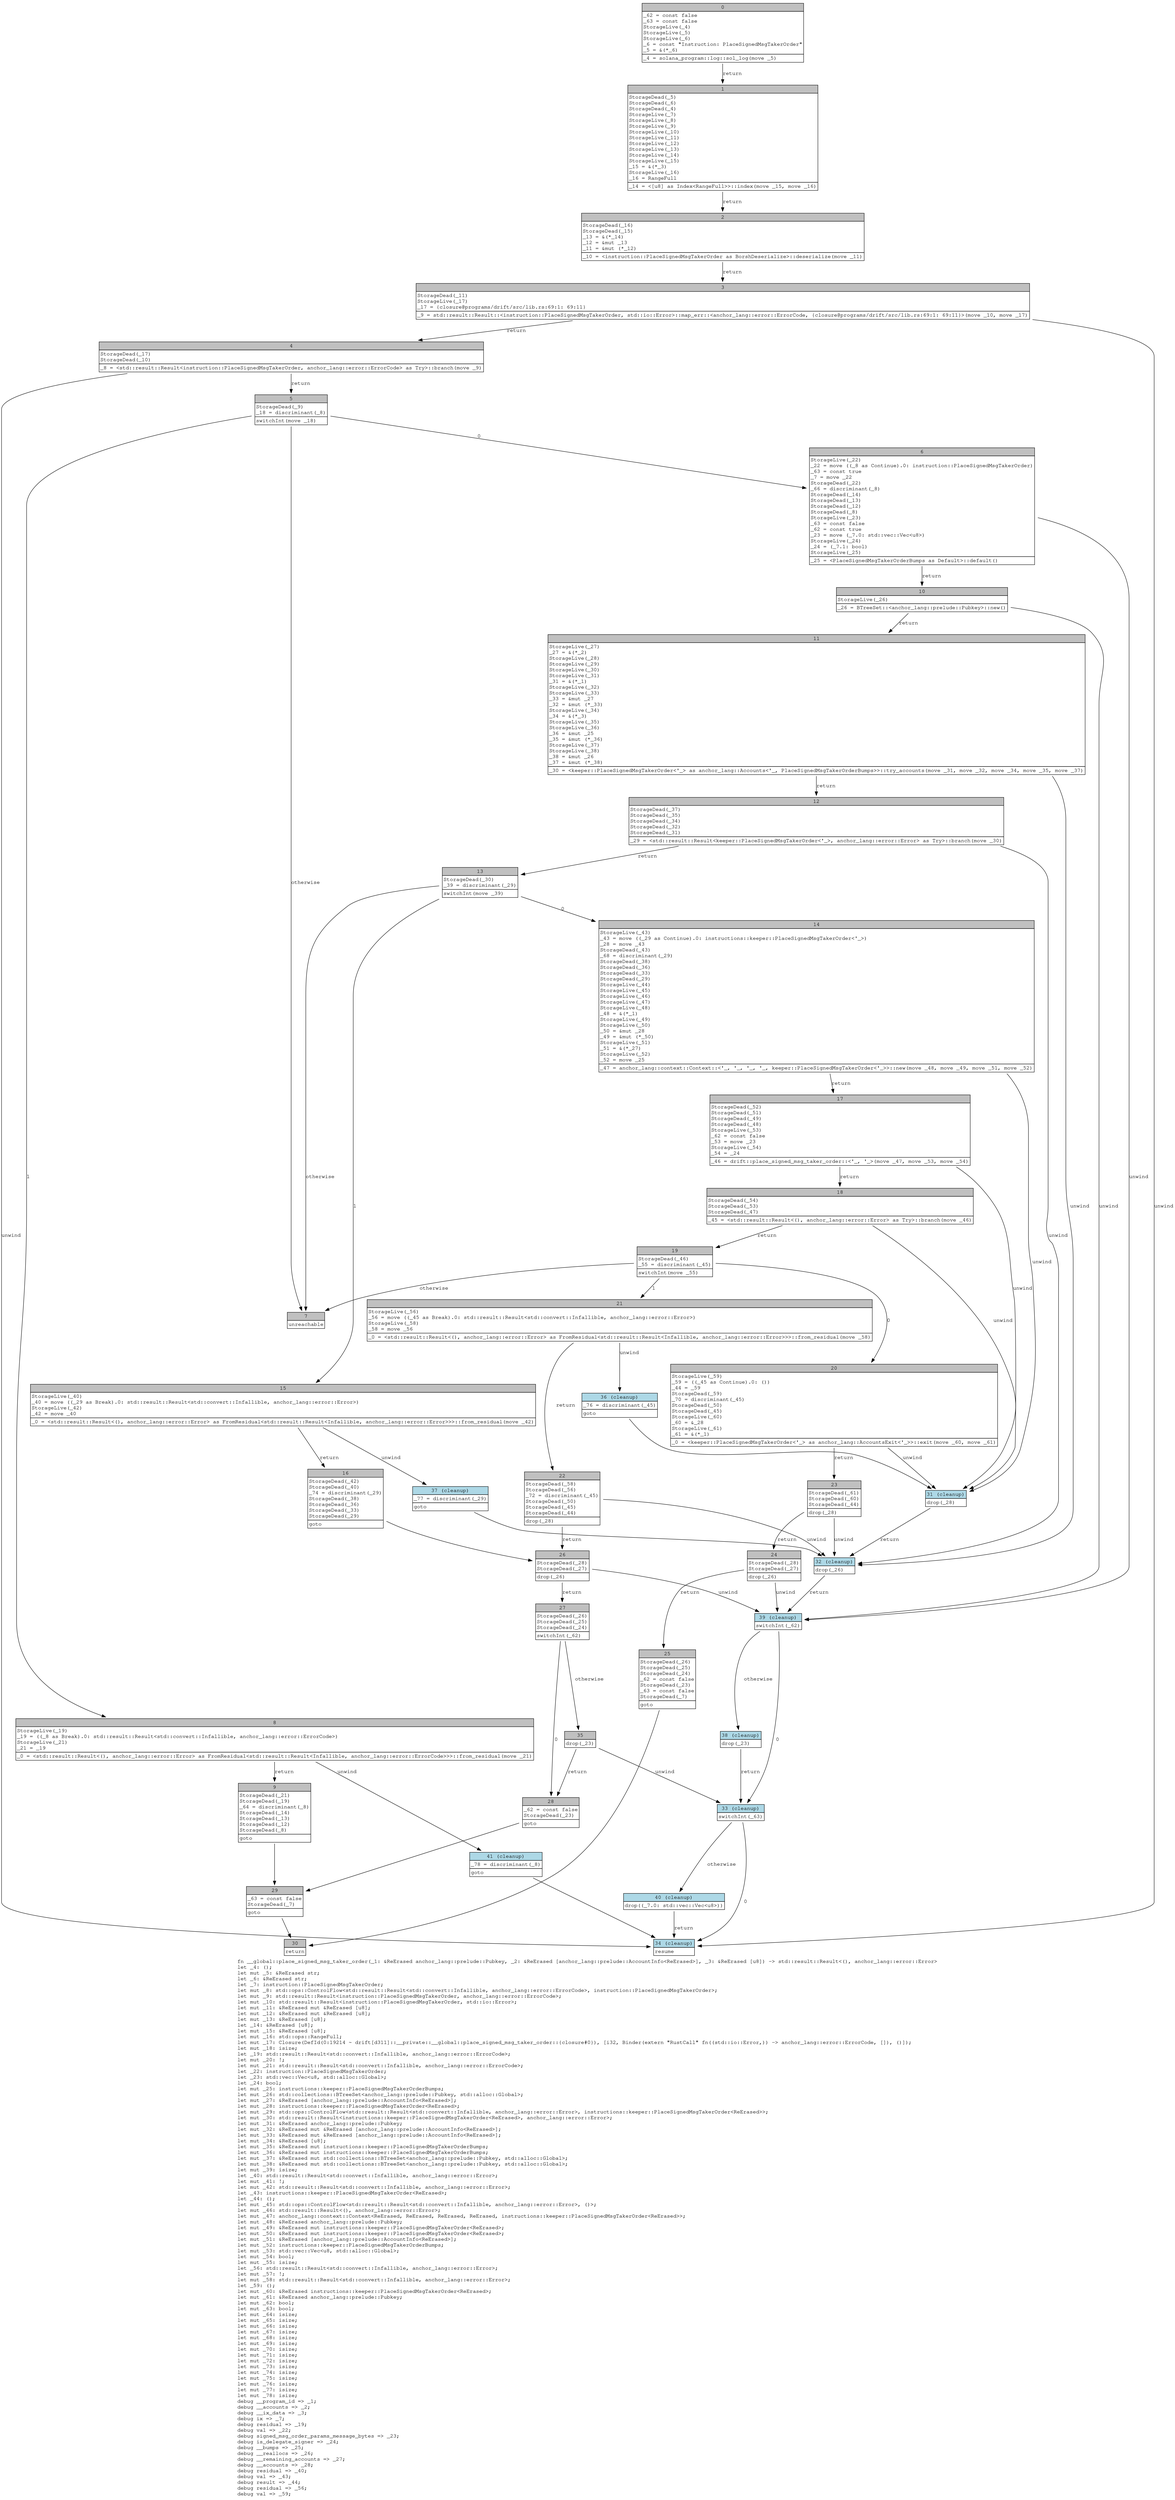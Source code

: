 digraph Mir_0_19212 {
    graph [fontname="Courier, monospace"];
    node [fontname="Courier, monospace"];
    edge [fontname="Courier, monospace"];
    label=<fn __global::place_signed_msg_taker_order(_1: &amp;ReErased anchor_lang::prelude::Pubkey, _2: &amp;ReErased [anchor_lang::prelude::AccountInfo&lt;ReErased&gt;], _3: &amp;ReErased [u8]) -&gt; std::result::Result&lt;(), anchor_lang::error::Error&gt;<br align="left"/>let _4: ();<br align="left"/>let mut _5: &amp;ReErased str;<br align="left"/>let _6: &amp;ReErased str;<br align="left"/>let _7: instruction::PlaceSignedMsgTakerOrder;<br align="left"/>let mut _8: std::ops::ControlFlow&lt;std::result::Result&lt;std::convert::Infallible, anchor_lang::error::ErrorCode&gt;, instruction::PlaceSignedMsgTakerOrder&gt;;<br align="left"/>let mut _9: std::result::Result&lt;instruction::PlaceSignedMsgTakerOrder, anchor_lang::error::ErrorCode&gt;;<br align="left"/>let mut _10: std::result::Result&lt;instruction::PlaceSignedMsgTakerOrder, std::io::Error&gt;;<br align="left"/>let mut _11: &amp;ReErased mut &amp;ReErased [u8];<br align="left"/>let mut _12: &amp;ReErased mut &amp;ReErased [u8];<br align="left"/>let mut _13: &amp;ReErased [u8];<br align="left"/>let _14: &amp;ReErased [u8];<br align="left"/>let mut _15: &amp;ReErased [u8];<br align="left"/>let mut _16: std::ops::RangeFull;<br align="left"/>let mut _17: Closure(DefId(0:19214 ~ drift[d311]::__private::__global::place_signed_msg_taker_order::{closure#0}), [i32, Binder(extern &quot;RustCall&quot; fn((std::io::Error,)) -&gt; anchor_lang::error::ErrorCode, []), ()]);<br align="left"/>let mut _18: isize;<br align="left"/>let _19: std::result::Result&lt;std::convert::Infallible, anchor_lang::error::ErrorCode&gt;;<br align="left"/>let mut _20: !;<br align="left"/>let mut _21: std::result::Result&lt;std::convert::Infallible, anchor_lang::error::ErrorCode&gt;;<br align="left"/>let _22: instruction::PlaceSignedMsgTakerOrder;<br align="left"/>let _23: std::vec::Vec&lt;u8, std::alloc::Global&gt;;<br align="left"/>let _24: bool;<br align="left"/>let mut _25: instructions::keeper::PlaceSignedMsgTakerOrderBumps;<br align="left"/>let mut _26: std::collections::BTreeSet&lt;anchor_lang::prelude::Pubkey, std::alloc::Global&gt;;<br align="left"/>let mut _27: &amp;ReErased [anchor_lang::prelude::AccountInfo&lt;ReErased&gt;];<br align="left"/>let mut _28: instructions::keeper::PlaceSignedMsgTakerOrder&lt;ReErased&gt;;<br align="left"/>let mut _29: std::ops::ControlFlow&lt;std::result::Result&lt;std::convert::Infallible, anchor_lang::error::Error&gt;, instructions::keeper::PlaceSignedMsgTakerOrder&lt;ReErased&gt;&gt;;<br align="left"/>let mut _30: std::result::Result&lt;instructions::keeper::PlaceSignedMsgTakerOrder&lt;ReErased&gt;, anchor_lang::error::Error&gt;;<br align="left"/>let mut _31: &amp;ReErased anchor_lang::prelude::Pubkey;<br align="left"/>let mut _32: &amp;ReErased mut &amp;ReErased [anchor_lang::prelude::AccountInfo&lt;ReErased&gt;];<br align="left"/>let mut _33: &amp;ReErased mut &amp;ReErased [anchor_lang::prelude::AccountInfo&lt;ReErased&gt;];<br align="left"/>let mut _34: &amp;ReErased [u8];<br align="left"/>let mut _35: &amp;ReErased mut instructions::keeper::PlaceSignedMsgTakerOrderBumps;<br align="left"/>let mut _36: &amp;ReErased mut instructions::keeper::PlaceSignedMsgTakerOrderBumps;<br align="left"/>let mut _37: &amp;ReErased mut std::collections::BTreeSet&lt;anchor_lang::prelude::Pubkey, std::alloc::Global&gt;;<br align="left"/>let mut _38: &amp;ReErased mut std::collections::BTreeSet&lt;anchor_lang::prelude::Pubkey, std::alloc::Global&gt;;<br align="left"/>let mut _39: isize;<br align="left"/>let _40: std::result::Result&lt;std::convert::Infallible, anchor_lang::error::Error&gt;;<br align="left"/>let mut _41: !;<br align="left"/>let mut _42: std::result::Result&lt;std::convert::Infallible, anchor_lang::error::Error&gt;;<br align="left"/>let _43: instructions::keeper::PlaceSignedMsgTakerOrder&lt;ReErased&gt;;<br align="left"/>let _44: ();<br align="left"/>let mut _45: std::ops::ControlFlow&lt;std::result::Result&lt;std::convert::Infallible, anchor_lang::error::Error&gt;, ()&gt;;<br align="left"/>let mut _46: std::result::Result&lt;(), anchor_lang::error::Error&gt;;<br align="left"/>let mut _47: anchor_lang::context::Context&lt;ReErased, ReErased, ReErased, ReErased, instructions::keeper::PlaceSignedMsgTakerOrder&lt;ReErased&gt;&gt;;<br align="left"/>let mut _48: &amp;ReErased anchor_lang::prelude::Pubkey;<br align="left"/>let mut _49: &amp;ReErased mut instructions::keeper::PlaceSignedMsgTakerOrder&lt;ReErased&gt;;<br align="left"/>let mut _50: &amp;ReErased mut instructions::keeper::PlaceSignedMsgTakerOrder&lt;ReErased&gt;;<br align="left"/>let mut _51: &amp;ReErased [anchor_lang::prelude::AccountInfo&lt;ReErased&gt;];<br align="left"/>let mut _52: instructions::keeper::PlaceSignedMsgTakerOrderBumps;<br align="left"/>let mut _53: std::vec::Vec&lt;u8, std::alloc::Global&gt;;<br align="left"/>let mut _54: bool;<br align="left"/>let mut _55: isize;<br align="left"/>let _56: std::result::Result&lt;std::convert::Infallible, anchor_lang::error::Error&gt;;<br align="left"/>let mut _57: !;<br align="left"/>let mut _58: std::result::Result&lt;std::convert::Infallible, anchor_lang::error::Error&gt;;<br align="left"/>let _59: ();<br align="left"/>let mut _60: &amp;ReErased instructions::keeper::PlaceSignedMsgTakerOrder&lt;ReErased&gt;;<br align="left"/>let mut _61: &amp;ReErased anchor_lang::prelude::Pubkey;<br align="left"/>let mut _62: bool;<br align="left"/>let mut _63: bool;<br align="left"/>let mut _64: isize;<br align="left"/>let mut _65: isize;<br align="left"/>let mut _66: isize;<br align="left"/>let mut _67: isize;<br align="left"/>let mut _68: isize;<br align="left"/>let mut _69: isize;<br align="left"/>let mut _70: isize;<br align="left"/>let mut _71: isize;<br align="left"/>let mut _72: isize;<br align="left"/>let mut _73: isize;<br align="left"/>let mut _74: isize;<br align="left"/>let mut _75: isize;<br align="left"/>let mut _76: isize;<br align="left"/>let mut _77: isize;<br align="left"/>let mut _78: isize;<br align="left"/>debug __program_id =&gt; _1;<br align="left"/>debug __accounts =&gt; _2;<br align="left"/>debug __ix_data =&gt; _3;<br align="left"/>debug ix =&gt; _7;<br align="left"/>debug residual =&gt; _19;<br align="left"/>debug val =&gt; _22;<br align="left"/>debug signed_msg_order_params_message_bytes =&gt; _23;<br align="left"/>debug is_delegate_signer =&gt; _24;<br align="left"/>debug __bumps =&gt; _25;<br align="left"/>debug __reallocs =&gt; _26;<br align="left"/>debug __remaining_accounts =&gt; _27;<br align="left"/>debug __accounts =&gt; _28;<br align="left"/>debug residual =&gt; _40;<br align="left"/>debug val =&gt; _43;<br align="left"/>debug result =&gt; _44;<br align="left"/>debug residual =&gt; _56;<br align="left"/>debug val =&gt; _59;<br align="left"/>>;
    bb0__0_19212 [shape="none", label=<<table border="0" cellborder="1" cellspacing="0"><tr><td bgcolor="gray" align="center" colspan="1">0</td></tr><tr><td align="left" balign="left">_62 = const false<br/>_63 = const false<br/>StorageLive(_4)<br/>StorageLive(_5)<br/>StorageLive(_6)<br/>_6 = const &quot;Instruction: PlaceSignedMsgTakerOrder&quot;<br/>_5 = &amp;(*_6)<br/></td></tr><tr><td align="left">_4 = solana_program::log::sol_log(move _5)</td></tr></table>>];
    bb1__0_19212 [shape="none", label=<<table border="0" cellborder="1" cellspacing="0"><tr><td bgcolor="gray" align="center" colspan="1">1</td></tr><tr><td align="left" balign="left">StorageDead(_5)<br/>StorageDead(_6)<br/>StorageDead(_4)<br/>StorageLive(_7)<br/>StorageLive(_8)<br/>StorageLive(_9)<br/>StorageLive(_10)<br/>StorageLive(_11)<br/>StorageLive(_12)<br/>StorageLive(_13)<br/>StorageLive(_14)<br/>StorageLive(_15)<br/>_15 = &amp;(*_3)<br/>StorageLive(_16)<br/>_16 = RangeFull<br/></td></tr><tr><td align="left">_14 = &lt;[u8] as Index&lt;RangeFull&gt;&gt;::index(move _15, move _16)</td></tr></table>>];
    bb2__0_19212 [shape="none", label=<<table border="0" cellborder="1" cellspacing="0"><tr><td bgcolor="gray" align="center" colspan="1">2</td></tr><tr><td align="left" balign="left">StorageDead(_16)<br/>StorageDead(_15)<br/>_13 = &amp;(*_14)<br/>_12 = &amp;mut _13<br/>_11 = &amp;mut (*_12)<br/></td></tr><tr><td align="left">_10 = &lt;instruction::PlaceSignedMsgTakerOrder as BorshDeserialize&gt;::deserialize(move _11)</td></tr></table>>];
    bb3__0_19212 [shape="none", label=<<table border="0" cellborder="1" cellspacing="0"><tr><td bgcolor="gray" align="center" colspan="1">3</td></tr><tr><td align="left" balign="left">StorageDead(_11)<br/>StorageLive(_17)<br/>_17 = {closure@programs/drift/src/lib.rs:69:1: 69:11}<br/></td></tr><tr><td align="left">_9 = std::result::Result::&lt;instruction::PlaceSignedMsgTakerOrder, std::io::Error&gt;::map_err::&lt;anchor_lang::error::ErrorCode, {closure@programs/drift/src/lib.rs:69:1: 69:11}&gt;(move _10, move _17)</td></tr></table>>];
    bb4__0_19212 [shape="none", label=<<table border="0" cellborder="1" cellspacing="0"><tr><td bgcolor="gray" align="center" colspan="1">4</td></tr><tr><td align="left" balign="left">StorageDead(_17)<br/>StorageDead(_10)<br/></td></tr><tr><td align="left">_8 = &lt;std::result::Result&lt;instruction::PlaceSignedMsgTakerOrder, anchor_lang::error::ErrorCode&gt; as Try&gt;::branch(move _9)</td></tr></table>>];
    bb5__0_19212 [shape="none", label=<<table border="0" cellborder="1" cellspacing="0"><tr><td bgcolor="gray" align="center" colspan="1">5</td></tr><tr><td align="left" balign="left">StorageDead(_9)<br/>_18 = discriminant(_8)<br/></td></tr><tr><td align="left">switchInt(move _18)</td></tr></table>>];
    bb6__0_19212 [shape="none", label=<<table border="0" cellborder="1" cellspacing="0"><tr><td bgcolor="gray" align="center" colspan="1">6</td></tr><tr><td align="left" balign="left">StorageLive(_22)<br/>_22 = move ((_8 as Continue).0: instruction::PlaceSignedMsgTakerOrder)<br/>_63 = const true<br/>_7 = move _22<br/>StorageDead(_22)<br/>_66 = discriminant(_8)<br/>StorageDead(_14)<br/>StorageDead(_13)<br/>StorageDead(_12)<br/>StorageDead(_8)<br/>StorageLive(_23)<br/>_63 = const false<br/>_62 = const true<br/>_23 = move (_7.0: std::vec::Vec&lt;u8&gt;)<br/>StorageLive(_24)<br/>_24 = (_7.1: bool)<br/>StorageLive(_25)<br/></td></tr><tr><td align="left">_25 = &lt;PlaceSignedMsgTakerOrderBumps as Default&gt;::default()</td></tr></table>>];
    bb7__0_19212 [shape="none", label=<<table border="0" cellborder="1" cellspacing="0"><tr><td bgcolor="gray" align="center" colspan="1">7</td></tr><tr><td align="left">unreachable</td></tr></table>>];
    bb8__0_19212 [shape="none", label=<<table border="0" cellborder="1" cellspacing="0"><tr><td bgcolor="gray" align="center" colspan="1">8</td></tr><tr><td align="left" balign="left">StorageLive(_19)<br/>_19 = ((_8 as Break).0: std::result::Result&lt;std::convert::Infallible, anchor_lang::error::ErrorCode&gt;)<br/>StorageLive(_21)<br/>_21 = _19<br/></td></tr><tr><td align="left">_0 = &lt;std::result::Result&lt;(), anchor_lang::error::Error&gt; as FromResidual&lt;std::result::Result&lt;Infallible, anchor_lang::error::ErrorCode&gt;&gt;&gt;::from_residual(move _21)</td></tr></table>>];
    bb9__0_19212 [shape="none", label=<<table border="0" cellborder="1" cellspacing="0"><tr><td bgcolor="gray" align="center" colspan="1">9</td></tr><tr><td align="left" balign="left">StorageDead(_21)<br/>StorageDead(_19)<br/>_64 = discriminant(_8)<br/>StorageDead(_14)<br/>StorageDead(_13)<br/>StorageDead(_12)<br/>StorageDead(_8)<br/></td></tr><tr><td align="left">goto</td></tr></table>>];
    bb10__0_19212 [shape="none", label=<<table border="0" cellborder="1" cellspacing="0"><tr><td bgcolor="gray" align="center" colspan="1">10</td></tr><tr><td align="left" balign="left">StorageLive(_26)<br/></td></tr><tr><td align="left">_26 = BTreeSet::&lt;anchor_lang::prelude::Pubkey&gt;::new()</td></tr></table>>];
    bb11__0_19212 [shape="none", label=<<table border="0" cellborder="1" cellspacing="0"><tr><td bgcolor="gray" align="center" colspan="1">11</td></tr><tr><td align="left" balign="left">StorageLive(_27)<br/>_27 = &amp;(*_2)<br/>StorageLive(_28)<br/>StorageLive(_29)<br/>StorageLive(_30)<br/>StorageLive(_31)<br/>_31 = &amp;(*_1)<br/>StorageLive(_32)<br/>StorageLive(_33)<br/>_33 = &amp;mut _27<br/>_32 = &amp;mut (*_33)<br/>StorageLive(_34)<br/>_34 = &amp;(*_3)<br/>StorageLive(_35)<br/>StorageLive(_36)<br/>_36 = &amp;mut _25<br/>_35 = &amp;mut (*_36)<br/>StorageLive(_37)<br/>StorageLive(_38)<br/>_38 = &amp;mut _26<br/>_37 = &amp;mut (*_38)<br/></td></tr><tr><td align="left">_30 = &lt;keeper::PlaceSignedMsgTakerOrder&lt;'_&gt; as anchor_lang::Accounts&lt;'_, PlaceSignedMsgTakerOrderBumps&gt;&gt;::try_accounts(move _31, move _32, move _34, move _35, move _37)</td></tr></table>>];
    bb12__0_19212 [shape="none", label=<<table border="0" cellborder="1" cellspacing="0"><tr><td bgcolor="gray" align="center" colspan="1">12</td></tr><tr><td align="left" balign="left">StorageDead(_37)<br/>StorageDead(_35)<br/>StorageDead(_34)<br/>StorageDead(_32)<br/>StorageDead(_31)<br/></td></tr><tr><td align="left">_29 = &lt;std::result::Result&lt;keeper::PlaceSignedMsgTakerOrder&lt;'_&gt;, anchor_lang::error::Error&gt; as Try&gt;::branch(move _30)</td></tr></table>>];
    bb13__0_19212 [shape="none", label=<<table border="0" cellborder="1" cellspacing="0"><tr><td bgcolor="gray" align="center" colspan="1">13</td></tr><tr><td align="left" balign="left">StorageDead(_30)<br/>_39 = discriminant(_29)<br/></td></tr><tr><td align="left">switchInt(move _39)</td></tr></table>>];
    bb14__0_19212 [shape="none", label=<<table border="0" cellborder="1" cellspacing="0"><tr><td bgcolor="gray" align="center" colspan="1">14</td></tr><tr><td align="left" balign="left">StorageLive(_43)<br/>_43 = move ((_29 as Continue).0: instructions::keeper::PlaceSignedMsgTakerOrder&lt;'_&gt;)<br/>_28 = move _43<br/>StorageDead(_43)<br/>_68 = discriminant(_29)<br/>StorageDead(_38)<br/>StorageDead(_36)<br/>StorageDead(_33)<br/>StorageDead(_29)<br/>StorageLive(_44)<br/>StorageLive(_45)<br/>StorageLive(_46)<br/>StorageLive(_47)<br/>StorageLive(_48)<br/>_48 = &amp;(*_1)<br/>StorageLive(_49)<br/>StorageLive(_50)<br/>_50 = &amp;mut _28<br/>_49 = &amp;mut (*_50)<br/>StorageLive(_51)<br/>_51 = &amp;(*_27)<br/>StorageLive(_52)<br/>_52 = move _25<br/></td></tr><tr><td align="left">_47 = anchor_lang::context::Context::&lt;'_, '_, '_, '_, keeper::PlaceSignedMsgTakerOrder&lt;'_&gt;&gt;::new(move _48, move _49, move _51, move _52)</td></tr></table>>];
    bb15__0_19212 [shape="none", label=<<table border="0" cellborder="1" cellspacing="0"><tr><td bgcolor="gray" align="center" colspan="1">15</td></tr><tr><td align="left" balign="left">StorageLive(_40)<br/>_40 = move ((_29 as Break).0: std::result::Result&lt;std::convert::Infallible, anchor_lang::error::Error&gt;)<br/>StorageLive(_42)<br/>_42 = move _40<br/></td></tr><tr><td align="left">_0 = &lt;std::result::Result&lt;(), anchor_lang::error::Error&gt; as FromResidual&lt;std::result::Result&lt;Infallible, anchor_lang::error::Error&gt;&gt;&gt;::from_residual(move _42)</td></tr></table>>];
    bb16__0_19212 [shape="none", label=<<table border="0" cellborder="1" cellspacing="0"><tr><td bgcolor="gray" align="center" colspan="1">16</td></tr><tr><td align="left" balign="left">StorageDead(_42)<br/>StorageDead(_40)<br/>_74 = discriminant(_29)<br/>StorageDead(_38)<br/>StorageDead(_36)<br/>StorageDead(_33)<br/>StorageDead(_29)<br/></td></tr><tr><td align="left">goto</td></tr></table>>];
    bb17__0_19212 [shape="none", label=<<table border="0" cellborder="1" cellspacing="0"><tr><td bgcolor="gray" align="center" colspan="1">17</td></tr><tr><td align="left" balign="left">StorageDead(_52)<br/>StorageDead(_51)<br/>StorageDead(_49)<br/>StorageDead(_48)<br/>StorageLive(_53)<br/>_62 = const false<br/>_53 = move _23<br/>StorageLive(_54)<br/>_54 = _24<br/></td></tr><tr><td align="left">_46 = drift::place_signed_msg_taker_order::&lt;'_, '_&gt;(move _47, move _53, move _54)</td></tr></table>>];
    bb18__0_19212 [shape="none", label=<<table border="0" cellborder="1" cellspacing="0"><tr><td bgcolor="gray" align="center" colspan="1">18</td></tr><tr><td align="left" balign="left">StorageDead(_54)<br/>StorageDead(_53)<br/>StorageDead(_47)<br/></td></tr><tr><td align="left">_45 = &lt;std::result::Result&lt;(), anchor_lang::error::Error&gt; as Try&gt;::branch(move _46)</td></tr></table>>];
    bb19__0_19212 [shape="none", label=<<table border="0" cellborder="1" cellspacing="0"><tr><td bgcolor="gray" align="center" colspan="1">19</td></tr><tr><td align="left" balign="left">StorageDead(_46)<br/>_55 = discriminant(_45)<br/></td></tr><tr><td align="left">switchInt(move _55)</td></tr></table>>];
    bb20__0_19212 [shape="none", label=<<table border="0" cellborder="1" cellspacing="0"><tr><td bgcolor="gray" align="center" colspan="1">20</td></tr><tr><td align="left" balign="left">StorageLive(_59)<br/>_59 = ((_45 as Continue).0: ())<br/>_44 = _59<br/>StorageDead(_59)<br/>_70 = discriminant(_45)<br/>StorageDead(_50)<br/>StorageDead(_45)<br/>StorageLive(_60)<br/>_60 = &amp;_28<br/>StorageLive(_61)<br/>_61 = &amp;(*_1)<br/></td></tr><tr><td align="left">_0 = &lt;keeper::PlaceSignedMsgTakerOrder&lt;'_&gt; as anchor_lang::AccountsExit&lt;'_&gt;&gt;::exit(move _60, move _61)</td></tr></table>>];
    bb21__0_19212 [shape="none", label=<<table border="0" cellborder="1" cellspacing="0"><tr><td bgcolor="gray" align="center" colspan="1">21</td></tr><tr><td align="left" balign="left">StorageLive(_56)<br/>_56 = move ((_45 as Break).0: std::result::Result&lt;std::convert::Infallible, anchor_lang::error::Error&gt;)<br/>StorageLive(_58)<br/>_58 = move _56<br/></td></tr><tr><td align="left">_0 = &lt;std::result::Result&lt;(), anchor_lang::error::Error&gt; as FromResidual&lt;std::result::Result&lt;Infallible, anchor_lang::error::Error&gt;&gt;&gt;::from_residual(move _58)</td></tr></table>>];
    bb22__0_19212 [shape="none", label=<<table border="0" cellborder="1" cellspacing="0"><tr><td bgcolor="gray" align="center" colspan="1">22</td></tr><tr><td align="left" balign="left">StorageDead(_58)<br/>StorageDead(_56)<br/>_72 = discriminant(_45)<br/>StorageDead(_50)<br/>StorageDead(_45)<br/>StorageDead(_44)<br/></td></tr><tr><td align="left">drop(_28)</td></tr></table>>];
    bb23__0_19212 [shape="none", label=<<table border="0" cellborder="1" cellspacing="0"><tr><td bgcolor="gray" align="center" colspan="1">23</td></tr><tr><td align="left" balign="left">StorageDead(_61)<br/>StorageDead(_60)<br/>StorageDead(_44)<br/></td></tr><tr><td align="left">drop(_28)</td></tr></table>>];
    bb24__0_19212 [shape="none", label=<<table border="0" cellborder="1" cellspacing="0"><tr><td bgcolor="gray" align="center" colspan="1">24</td></tr><tr><td align="left" balign="left">StorageDead(_28)<br/>StorageDead(_27)<br/></td></tr><tr><td align="left">drop(_26)</td></tr></table>>];
    bb25__0_19212 [shape="none", label=<<table border="0" cellborder="1" cellspacing="0"><tr><td bgcolor="gray" align="center" colspan="1">25</td></tr><tr><td align="left" balign="left">StorageDead(_26)<br/>StorageDead(_25)<br/>StorageDead(_24)<br/>_62 = const false<br/>StorageDead(_23)<br/>_63 = const false<br/>StorageDead(_7)<br/></td></tr><tr><td align="left">goto</td></tr></table>>];
    bb26__0_19212 [shape="none", label=<<table border="0" cellborder="1" cellspacing="0"><tr><td bgcolor="gray" align="center" colspan="1">26</td></tr><tr><td align="left" balign="left">StorageDead(_28)<br/>StorageDead(_27)<br/></td></tr><tr><td align="left">drop(_26)</td></tr></table>>];
    bb27__0_19212 [shape="none", label=<<table border="0" cellborder="1" cellspacing="0"><tr><td bgcolor="gray" align="center" colspan="1">27</td></tr><tr><td align="left" balign="left">StorageDead(_26)<br/>StorageDead(_25)<br/>StorageDead(_24)<br/></td></tr><tr><td align="left">switchInt(_62)</td></tr></table>>];
    bb28__0_19212 [shape="none", label=<<table border="0" cellborder="1" cellspacing="0"><tr><td bgcolor="gray" align="center" colspan="1">28</td></tr><tr><td align="left" balign="left">_62 = const false<br/>StorageDead(_23)<br/></td></tr><tr><td align="left">goto</td></tr></table>>];
    bb29__0_19212 [shape="none", label=<<table border="0" cellborder="1" cellspacing="0"><tr><td bgcolor="gray" align="center" colspan="1">29</td></tr><tr><td align="left" balign="left">_63 = const false<br/>StorageDead(_7)<br/></td></tr><tr><td align="left">goto</td></tr></table>>];
    bb30__0_19212 [shape="none", label=<<table border="0" cellborder="1" cellspacing="0"><tr><td bgcolor="gray" align="center" colspan="1">30</td></tr><tr><td align="left">return</td></tr></table>>];
    bb31__0_19212 [shape="none", label=<<table border="0" cellborder="1" cellspacing="0"><tr><td bgcolor="lightblue" align="center" colspan="1">31 (cleanup)</td></tr><tr><td align="left">drop(_28)</td></tr></table>>];
    bb32__0_19212 [shape="none", label=<<table border="0" cellborder="1" cellspacing="0"><tr><td bgcolor="lightblue" align="center" colspan="1">32 (cleanup)</td></tr><tr><td align="left">drop(_26)</td></tr></table>>];
    bb33__0_19212 [shape="none", label=<<table border="0" cellborder="1" cellspacing="0"><tr><td bgcolor="lightblue" align="center" colspan="1">33 (cleanup)</td></tr><tr><td align="left">switchInt(_63)</td></tr></table>>];
    bb34__0_19212 [shape="none", label=<<table border="0" cellborder="1" cellspacing="0"><tr><td bgcolor="lightblue" align="center" colspan="1">34 (cleanup)</td></tr><tr><td align="left">resume</td></tr></table>>];
    bb35__0_19212 [shape="none", label=<<table border="0" cellborder="1" cellspacing="0"><tr><td bgcolor="gray" align="center" colspan="1">35</td></tr><tr><td align="left">drop(_23)</td></tr></table>>];
    bb36__0_19212 [shape="none", label=<<table border="0" cellborder="1" cellspacing="0"><tr><td bgcolor="lightblue" align="center" colspan="1">36 (cleanup)</td></tr><tr><td align="left" balign="left">_76 = discriminant(_45)<br/></td></tr><tr><td align="left">goto</td></tr></table>>];
    bb37__0_19212 [shape="none", label=<<table border="0" cellborder="1" cellspacing="0"><tr><td bgcolor="lightblue" align="center" colspan="1">37 (cleanup)</td></tr><tr><td align="left" balign="left">_77 = discriminant(_29)<br/></td></tr><tr><td align="left">goto</td></tr></table>>];
    bb38__0_19212 [shape="none", label=<<table border="0" cellborder="1" cellspacing="0"><tr><td bgcolor="lightblue" align="center" colspan="1">38 (cleanup)</td></tr><tr><td align="left">drop(_23)</td></tr></table>>];
    bb39__0_19212 [shape="none", label=<<table border="0" cellborder="1" cellspacing="0"><tr><td bgcolor="lightblue" align="center" colspan="1">39 (cleanup)</td></tr><tr><td align="left">switchInt(_62)</td></tr></table>>];
    bb40__0_19212 [shape="none", label=<<table border="0" cellborder="1" cellspacing="0"><tr><td bgcolor="lightblue" align="center" colspan="1">40 (cleanup)</td></tr><tr><td align="left">drop((_7.0: std::vec::Vec&lt;u8&gt;))</td></tr></table>>];
    bb41__0_19212 [shape="none", label=<<table border="0" cellborder="1" cellspacing="0"><tr><td bgcolor="lightblue" align="center" colspan="1">41 (cleanup)</td></tr><tr><td align="left" balign="left">_78 = discriminant(_8)<br/></td></tr><tr><td align="left">goto</td></tr></table>>];
    bb0__0_19212 -> bb1__0_19212 [label="return"];
    bb1__0_19212 -> bb2__0_19212 [label="return"];
    bb2__0_19212 -> bb3__0_19212 [label="return"];
    bb3__0_19212 -> bb4__0_19212 [label="return"];
    bb3__0_19212 -> bb34__0_19212 [label="unwind"];
    bb4__0_19212 -> bb5__0_19212 [label="return"];
    bb4__0_19212 -> bb34__0_19212 [label="unwind"];
    bb5__0_19212 -> bb6__0_19212 [label="0"];
    bb5__0_19212 -> bb8__0_19212 [label="1"];
    bb5__0_19212 -> bb7__0_19212 [label="otherwise"];
    bb6__0_19212 -> bb10__0_19212 [label="return"];
    bb6__0_19212 -> bb39__0_19212 [label="unwind"];
    bb8__0_19212 -> bb9__0_19212 [label="return"];
    bb8__0_19212 -> bb41__0_19212 [label="unwind"];
    bb9__0_19212 -> bb29__0_19212 [label=""];
    bb10__0_19212 -> bb11__0_19212 [label="return"];
    bb10__0_19212 -> bb39__0_19212 [label="unwind"];
    bb11__0_19212 -> bb12__0_19212 [label="return"];
    bb11__0_19212 -> bb32__0_19212 [label="unwind"];
    bb12__0_19212 -> bb13__0_19212 [label="return"];
    bb12__0_19212 -> bb32__0_19212 [label="unwind"];
    bb13__0_19212 -> bb14__0_19212 [label="0"];
    bb13__0_19212 -> bb15__0_19212 [label="1"];
    bb13__0_19212 -> bb7__0_19212 [label="otherwise"];
    bb14__0_19212 -> bb17__0_19212 [label="return"];
    bb14__0_19212 -> bb31__0_19212 [label="unwind"];
    bb15__0_19212 -> bb16__0_19212 [label="return"];
    bb15__0_19212 -> bb37__0_19212 [label="unwind"];
    bb16__0_19212 -> bb26__0_19212 [label=""];
    bb17__0_19212 -> bb18__0_19212 [label="return"];
    bb17__0_19212 -> bb31__0_19212 [label="unwind"];
    bb18__0_19212 -> bb19__0_19212 [label="return"];
    bb18__0_19212 -> bb31__0_19212 [label="unwind"];
    bb19__0_19212 -> bb20__0_19212 [label="0"];
    bb19__0_19212 -> bb21__0_19212 [label="1"];
    bb19__0_19212 -> bb7__0_19212 [label="otherwise"];
    bb20__0_19212 -> bb23__0_19212 [label="return"];
    bb20__0_19212 -> bb31__0_19212 [label="unwind"];
    bb21__0_19212 -> bb22__0_19212 [label="return"];
    bb21__0_19212 -> bb36__0_19212 [label="unwind"];
    bb22__0_19212 -> bb26__0_19212 [label="return"];
    bb22__0_19212 -> bb32__0_19212 [label="unwind"];
    bb23__0_19212 -> bb24__0_19212 [label="return"];
    bb23__0_19212 -> bb32__0_19212 [label="unwind"];
    bb24__0_19212 -> bb25__0_19212 [label="return"];
    bb24__0_19212 -> bb39__0_19212 [label="unwind"];
    bb25__0_19212 -> bb30__0_19212 [label=""];
    bb26__0_19212 -> bb27__0_19212 [label="return"];
    bb26__0_19212 -> bb39__0_19212 [label="unwind"];
    bb27__0_19212 -> bb28__0_19212 [label="0"];
    bb27__0_19212 -> bb35__0_19212 [label="otherwise"];
    bb28__0_19212 -> bb29__0_19212 [label=""];
    bb29__0_19212 -> bb30__0_19212 [label=""];
    bb31__0_19212 -> bb32__0_19212 [label="return"];
    bb32__0_19212 -> bb39__0_19212 [label="return"];
    bb33__0_19212 -> bb34__0_19212 [label="0"];
    bb33__0_19212 -> bb40__0_19212 [label="otherwise"];
    bb35__0_19212 -> bb28__0_19212 [label="return"];
    bb35__0_19212 -> bb33__0_19212 [label="unwind"];
    bb36__0_19212 -> bb31__0_19212 [label=""];
    bb37__0_19212 -> bb32__0_19212 [label=""];
    bb38__0_19212 -> bb33__0_19212 [label="return"];
    bb39__0_19212 -> bb33__0_19212 [label="0"];
    bb39__0_19212 -> bb38__0_19212 [label="otherwise"];
    bb40__0_19212 -> bb34__0_19212 [label="return"];
    bb41__0_19212 -> bb34__0_19212 [label=""];
}
